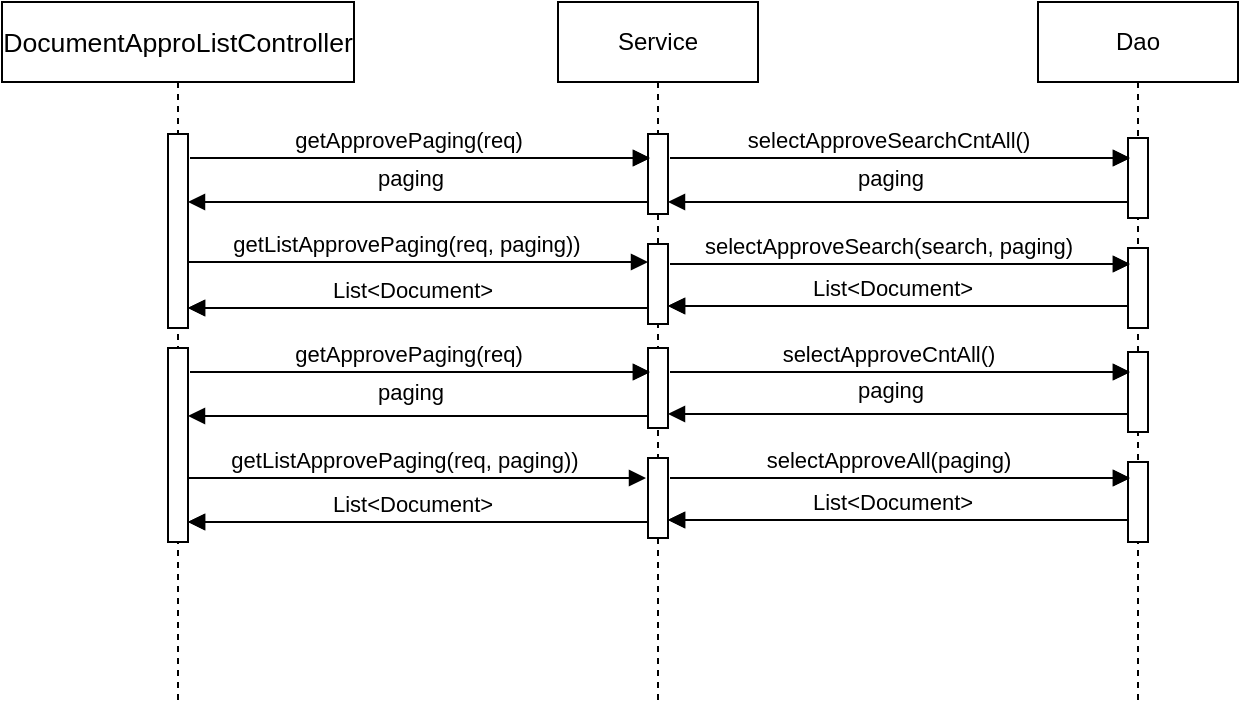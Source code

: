 <mxfile version="13.2.6" type="github">
  <diagram id="GmI4eg5Vj9IhphaG-CfB" name="Page-1">
    <mxGraphModel dx="1422" dy="762" grid="1" gridSize="10" guides="1" tooltips="1" connect="1" arrows="1" fold="1" page="1" pageScale="1" pageWidth="827" pageHeight="1169" math="0" shadow="0">
      <root>
        <mxCell id="0" />
        <mxCell id="1" parent="0" />
        <mxCell id="q2YPIV2rqgiJtNDVI2gY-1" value="" style="html=1;points=[];perimeter=orthogonalPerimeter;" vertex="1" parent="1">
          <mxGeometry x="409" y="146" width="10" height="40" as="geometry" />
        </mxCell>
        <mxCell id="q2YPIV2rqgiJtNDVI2gY-2" value="" style="html=1;points=[];perimeter=orthogonalPerimeter;" vertex="1" parent="1">
          <mxGeometry x="409" y="201" width="10" height="40" as="geometry" />
        </mxCell>
        <mxCell id="q2YPIV2rqgiJtNDVI2gY-3" value="" style="html=1;points=[];perimeter=orthogonalPerimeter;" vertex="1" parent="1">
          <mxGeometry x="409" y="253" width="10" height="40" as="geometry" />
        </mxCell>
        <mxCell id="q2YPIV2rqgiJtNDVI2gY-4" value="" style="html=1;points=[];perimeter=orthogonalPerimeter;" vertex="1" parent="1">
          <mxGeometry x="409" y="308" width="10" height="40" as="geometry" />
        </mxCell>
        <mxCell id="q2YPIV2rqgiJtNDVI2gY-5" value="" style="html=1;points=[];perimeter=orthogonalPerimeter;" vertex="1" parent="1">
          <mxGeometry x="169" y="146" width="10" height="97" as="geometry" />
        </mxCell>
        <mxCell id="q2YPIV2rqgiJtNDVI2gY-6" value="" style="html=1;points=[];perimeter=orthogonalPerimeter;" vertex="1" parent="1">
          <mxGeometry x="649" y="148" width="10" height="40" as="geometry" />
        </mxCell>
        <mxCell id="q2YPIV2rqgiJtNDVI2gY-7" value="getApprovePaging(req)" style="html=1;verticalAlign=bottom;endArrow=block;" edge="1" parent="1">
          <mxGeometry x="-0.058" width="80" relative="1" as="geometry">
            <mxPoint x="180" y="158" as="sourcePoint" />
            <mxPoint x="410" y="158" as="targetPoint" />
            <mxPoint as="offset" />
          </mxGeometry>
        </mxCell>
        <mxCell id="q2YPIV2rqgiJtNDVI2gY-8" value="selectApproveSearchCntAll()" style="html=1;verticalAlign=bottom;endArrow=block;" edge="1" parent="1">
          <mxGeometry x="-0.058" width="80" relative="1" as="geometry">
            <mxPoint x="420" y="158" as="sourcePoint" />
            <mxPoint x="650" y="158" as="targetPoint" />
            <mxPoint as="offset" />
          </mxGeometry>
        </mxCell>
        <mxCell id="q2YPIV2rqgiJtNDVI2gY-9" value="" style="html=1;points=[];perimeter=orthogonalPerimeter;" vertex="1" parent="1">
          <mxGeometry x="649" y="203" width="10" height="40" as="geometry" />
        </mxCell>
        <mxCell id="q2YPIV2rqgiJtNDVI2gY-10" value="selectApproveSearch(search, paging)" style="html=1;verticalAlign=bottom;endArrow=block;" edge="1" parent="1">
          <mxGeometry x="-0.058" width="80" relative="1" as="geometry">
            <mxPoint x="420" y="211" as="sourcePoint" />
            <mxPoint x="650" y="211" as="targetPoint" />
            <mxPoint as="offset" />
          </mxGeometry>
        </mxCell>
        <mxCell id="q2YPIV2rqgiJtNDVI2gY-11" value="List&amp;lt;Document&amp;gt;" style="html=1;verticalAlign=bottom;endArrow=block;" edge="1" parent="1">
          <mxGeometry x="0.026" width="80" relative="1" as="geometry">
            <mxPoint x="649" y="232" as="sourcePoint" />
            <mxPoint x="419" y="232" as="targetPoint" />
            <mxPoint as="offset" />
          </mxGeometry>
        </mxCell>
        <mxCell id="q2YPIV2rqgiJtNDVI2gY-12" value="List&amp;lt;Document&amp;gt;" style="html=1;verticalAlign=bottom;endArrow=block;" edge="1" parent="1">
          <mxGeometry x="0.026" width="80" relative="1" as="geometry">
            <mxPoint x="409" y="233" as="sourcePoint" />
            <mxPoint x="179" y="233" as="targetPoint" />
            <mxPoint as="offset" />
          </mxGeometry>
        </mxCell>
        <mxCell id="q2YPIV2rqgiJtNDVI2gY-13" value="" style="html=1;points=[];perimeter=orthogonalPerimeter;" vertex="1" parent="1">
          <mxGeometry x="169" y="253" width="10" height="97" as="geometry" />
        </mxCell>
        <mxCell id="q2YPIV2rqgiJtNDVI2gY-14" value="" style="html=1;points=[];perimeter=orthogonalPerimeter;" vertex="1" parent="1">
          <mxGeometry x="649" y="255" width="10" height="40" as="geometry" />
        </mxCell>
        <mxCell id="q2YPIV2rqgiJtNDVI2gY-15" value="getApprovePaging(req)" style="html=1;verticalAlign=bottom;endArrow=block;" edge="1" parent="1">
          <mxGeometry x="-0.058" width="80" relative="1" as="geometry">
            <mxPoint x="180" y="265" as="sourcePoint" />
            <mxPoint x="410" y="265" as="targetPoint" />
            <mxPoint as="offset" />
          </mxGeometry>
        </mxCell>
        <mxCell id="q2YPIV2rqgiJtNDVI2gY-16" value="selectApproveCntAll()" style="html=1;verticalAlign=bottom;endArrow=block;" edge="1" parent="1">
          <mxGeometry x="-0.058" width="80" relative="1" as="geometry">
            <mxPoint x="420" y="265" as="sourcePoint" />
            <mxPoint x="650" y="265" as="targetPoint" />
            <mxPoint as="offset" />
          </mxGeometry>
        </mxCell>
        <mxCell id="q2YPIV2rqgiJtNDVI2gY-17" value="" style="html=1;points=[];perimeter=orthogonalPerimeter;" vertex="1" parent="1">
          <mxGeometry x="649" y="310" width="10" height="40" as="geometry" />
        </mxCell>
        <mxCell id="q2YPIV2rqgiJtNDVI2gY-18" value="selectApproveAll(paging)" style="html=1;verticalAlign=bottom;endArrow=block;" edge="1" parent="1">
          <mxGeometry x="-0.058" width="80" relative="1" as="geometry">
            <mxPoint x="420" y="318.0" as="sourcePoint" />
            <mxPoint x="650" y="318.0" as="targetPoint" />
            <mxPoint as="offset" />
          </mxGeometry>
        </mxCell>
        <mxCell id="q2YPIV2rqgiJtNDVI2gY-19" value="List&amp;lt;Document&amp;gt;" style="html=1;verticalAlign=bottom;endArrow=block;" edge="1" parent="1">
          <mxGeometry x="0.026" width="80" relative="1" as="geometry">
            <mxPoint x="649" y="339" as="sourcePoint" />
            <mxPoint x="419" y="339" as="targetPoint" />
            <mxPoint as="offset" />
          </mxGeometry>
        </mxCell>
        <mxCell id="q2YPIV2rqgiJtNDVI2gY-20" value="List&amp;lt;Document&amp;gt;" style="html=1;verticalAlign=bottom;endArrow=block;" edge="1" parent="1">
          <mxGeometry x="0.026" width="80" relative="1" as="geometry">
            <mxPoint x="409" y="340" as="sourcePoint" />
            <mxPoint x="179" y="340" as="targetPoint" />
            <mxPoint as="offset" />
          </mxGeometry>
        </mxCell>
        <mxCell id="q2YPIV2rqgiJtNDVI2gY-21" value="getListApprovePaging(req, paging))" style="html=1;verticalAlign=bottom;endArrow=block;" edge="1" parent="1">
          <mxGeometry x="-0.058" width="80" relative="1" as="geometry">
            <mxPoint x="179" y="210" as="sourcePoint" />
            <mxPoint x="409" y="210" as="targetPoint" />
            <mxPoint as="offset" />
          </mxGeometry>
        </mxCell>
        <mxCell id="q2YPIV2rqgiJtNDVI2gY-22" value="getListApprovePaging(req, paging))" style="html=1;verticalAlign=bottom;endArrow=block;" edge="1" parent="1">
          <mxGeometry x="-0.058" width="80" relative="1" as="geometry">
            <mxPoint x="178" y="318.0" as="sourcePoint" />
            <mxPoint x="408" y="318.0" as="targetPoint" />
            <mxPoint as="offset" />
          </mxGeometry>
        </mxCell>
        <mxCell id="q2YPIV2rqgiJtNDVI2gY-23" value="paging" style="html=1;verticalAlign=bottom;endArrow=block;" edge="1" parent="1">
          <mxGeometry x="0.035" y="-3" width="80" relative="1" as="geometry">
            <mxPoint x="649" y="180" as="sourcePoint" />
            <mxPoint x="419" y="180" as="targetPoint" />
            <mxPoint as="offset" />
          </mxGeometry>
        </mxCell>
        <mxCell id="q2YPIV2rqgiJtNDVI2gY-24" value="paging" style="html=1;verticalAlign=bottom;endArrow=block;" edge="1" parent="1">
          <mxGeometry x="0.035" y="-3" width="80" relative="1" as="geometry">
            <mxPoint x="409" y="180" as="sourcePoint" />
            <mxPoint x="179" y="180" as="targetPoint" />
            <mxPoint as="offset" />
          </mxGeometry>
        </mxCell>
        <mxCell id="q2YPIV2rqgiJtNDVI2gY-25" value="paging" style="html=1;verticalAlign=bottom;endArrow=block;" edge="1" parent="1">
          <mxGeometry x="0.035" y="-3" width="80" relative="1" as="geometry">
            <mxPoint x="649" y="286" as="sourcePoint" />
            <mxPoint x="419" y="286" as="targetPoint" />
            <mxPoint as="offset" />
          </mxGeometry>
        </mxCell>
        <mxCell id="q2YPIV2rqgiJtNDVI2gY-26" value="paging" style="html=1;verticalAlign=bottom;endArrow=block;" edge="1" parent="1">
          <mxGeometry x="0.035" y="-3" width="80" relative="1" as="geometry">
            <mxPoint x="409" y="287" as="sourcePoint" />
            <mxPoint x="179" y="287" as="targetPoint" />
            <mxPoint as="offset" />
          </mxGeometry>
        </mxCell>
        <mxCell id="q2YPIV2rqgiJtNDVI2gY-27" value="&lt;span style=&quot;font-size: 10pt ; font-family: &amp;#34;arial&amp;#34;&quot;&gt;DocumentApproListController&lt;/span&gt;" style="shape=umlLifeline;perimeter=lifelinePerimeter;whiteSpace=wrap;html=1;container=1;collapsible=0;recursiveResize=0;outlineConnect=0;" vertex="1" parent="1">
          <mxGeometry x="86" y="80" width="176" height="350" as="geometry" />
        </mxCell>
        <mxCell id="q2YPIV2rqgiJtNDVI2gY-28" value="Service" style="shape=umlLifeline;perimeter=lifelinePerimeter;whiteSpace=wrap;html=1;container=1;collapsible=0;recursiveResize=0;outlineConnect=0;" vertex="1" parent="1">
          <mxGeometry x="364" y="80" width="100" height="350" as="geometry" />
        </mxCell>
        <mxCell id="q2YPIV2rqgiJtNDVI2gY-29" value="" style="html=1;points=[];perimeter=orthogonalPerimeter;" vertex="1" parent="q2YPIV2rqgiJtNDVI2gY-28">
          <mxGeometry x="45" y="66" width="10" height="40" as="geometry" />
        </mxCell>
        <mxCell id="q2YPIV2rqgiJtNDVI2gY-30" value="" style="html=1;points=[];perimeter=orthogonalPerimeter;" vertex="1" parent="q2YPIV2rqgiJtNDVI2gY-28">
          <mxGeometry x="45" y="121" width="10" height="40" as="geometry" />
        </mxCell>
        <mxCell id="q2YPIV2rqgiJtNDVI2gY-31" value="" style="html=1;points=[];perimeter=orthogonalPerimeter;" vertex="1" parent="q2YPIV2rqgiJtNDVI2gY-28">
          <mxGeometry x="45" y="173" width="10" height="40" as="geometry" />
        </mxCell>
        <mxCell id="q2YPIV2rqgiJtNDVI2gY-32" value="" style="html=1;points=[];perimeter=orthogonalPerimeter;" vertex="1" parent="q2YPIV2rqgiJtNDVI2gY-28">
          <mxGeometry x="45" y="228" width="10" height="40" as="geometry" />
        </mxCell>
        <mxCell id="q2YPIV2rqgiJtNDVI2gY-37" value="Dao" style="shape=umlLifeline;perimeter=lifelinePerimeter;whiteSpace=wrap;html=1;container=1;collapsible=0;recursiveResize=0;outlineConnect=0;" vertex="1" parent="1">
          <mxGeometry x="604" y="80" width="100" height="350" as="geometry" />
        </mxCell>
        <mxCell id="q2YPIV2rqgiJtNDVI2gY-38" value="" style="html=1;points=[];perimeter=orthogonalPerimeter;" vertex="1" parent="q2YPIV2rqgiJtNDVI2gY-37">
          <mxGeometry x="-435" y="66" width="10" height="97" as="geometry" />
        </mxCell>
        <mxCell id="q2YPIV2rqgiJtNDVI2gY-39" value="" style="html=1;points=[];perimeter=orthogonalPerimeter;" vertex="1" parent="q2YPIV2rqgiJtNDVI2gY-37">
          <mxGeometry x="45" y="68" width="10" height="40" as="geometry" />
        </mxCell>
        <mxCell id="q2YPIV2rqgiJtNDVI2gY-40" value="getApprovePaging(req)" style="html=1;verticalAlign=bottom;endArrow=block;" edge="1" parent="q2YPIV2rqgiJtNDVI2gY-37">
          <mxGeometry x="-0.058" width="80" relative="1" as="geometry">
            <mxPoint x="-424" y="78" as="sourcePoint" />
            <mxPoint x="-194" y="78" as="targetPoint" />
            <mxPoint as="offset" />
          </mxGeometry>
        </mxCell>
        <mxCell id="q2YPIV2rqgiJtNDVI2gY-41" value="selectApproveSearchCntAll()" style="html=1;verticalAlign=bottom;endArrow=block;" edge="1" parent="q2YPIV2rqgiJtNDVI2gY-37">
          <mxGeometry x="-0.058" width="80" relative="1" as="geometry">
            <mxPoint x="-184" y="78" as="sourcePoint" />
            <mxPoint x="46" y="78" as="targetPoint" />
            <mxPoint as="offset" />
          </mxGeometry>
        </mxCell>
        <mxCell id="q2YPIV2rqgiJtNDVI2gY-42" value="" style="html=1;points=[];perimeter=orthogonalPerimeter;" vertex="1" parent="q2YPIV2rqgiJtNDVI2gY-37">
          <mxGeometry x="45" y="123" width="10" height="40" as="geometry" />
        </mxCell>
        <mxCell id="q2YPIV2rqgiJtNDVI2gY-43" value="selectApproveSearch(search, paging)" style="html=1;verticalAlign=bottom;endArrow=block;" edge="1" parent="q2YPIV2rqgiJtNDVI2gY-37">
          <mxGeometry x="-0.058" width="80" relative="1" as="geometry">
            <mxPoint x="-184" y="131" as="sourcePoint" />
            <mxPoint x="46" y="131" as="targetPoint" />
            <mxPoint as="offset" />
          </mxGeometry>
        </mxCell>
        <mxCell id="q2YPIV2rqgiJtNDVI2gY-44" value="List&amp;lt;Document&amp;gt;" style="html=1;verticalAlign=bottom;endArrow=block;" edge="1" parent="q2YPIV2rqgiJtNDVI2gY-37">
          <mxGeometry x="0.026" width="80" relative="1" as="geometry">
            <mxPoint x="45" y="152" as="sourcePoint" />
            <mxPoint x="-185" y="152" as="targetPoint" />
            <mxPoint as="offset" />
          </mxGeometry>
        </mxCell>
        <mxCell id="q2YPIV2rqgiJtNDVI2gY-45" value="List&amp;lt;Document&amp;gt;" style="html=1;verticalAlign=bottom;endArrow=block;" edge="1" parent="q2YPIV2rqgiJtNDVI2gY-37">
          <mxGeometry x="0.026" width="80" relative="1" as="geometry">
            <mxPoint x="-195" y="153" as="sourcePoint" />
            <mxPoint x="-425" y="153" as="targetPoint" />
            <mxPoint as="offset" />
          </mxGeometry>
        </mxCell>
        <mxCell id="q2YPIV2rqgiJtNDVI2gY-46" value="" style="html=1;points=[];perimeter=orthogonalPerimeter;" vertex="1" parent="q2YPIV2rqgiJtNDVI2gY-37">
          <mxGeometry x="-435" y="173" width="10" height="97" as="geometry" />
        </mxCell>
        <mxCell id="q2YPIV2rqgiJtNDVI2gY-47" value="" style="html=1;points=[];perimeter=orthogonalPerimeter;" vertex="1" parent="q2YPIV2rqgiJtNDVI2gY-37">
          <mxGeometry x="45" y="175" width="10" height="40" as="geometry" />
        </mxCell>
        <mxCell id="q2YPIV2rqgiJtNDVI2gY-48" value="getApprovePaging(req)" style="html=1;verticalAlign=bottom;endArrow=block;" edge="1" parent="q2YPIV2rqgiJtNDVI2gY-37">
          <mxGeometry x="-0.058" width="80" relative="1" as="geometry">
            <mxPoint x="-424" y="185" as="sourcePoint" />
            <mxPoint x="-194" y="185" as="targetPoint" />
            <mxPoint as="offset" />
          </mxGeometry>
        </mxCell>
        <mxCell id="q2YPIV2rqgiJtNDVI2gY-49" value="selectApproveCntAll()" style="html=1;verticalAlign=bottom;endArrow=block;" edge="1" parent="q2YPIV2rqgiJtNDVI2gY-37">
          <mxGeometry x="-0.058" width="80" relative="1" as="geometry">
            <mxPoint x="-184" y="185" as="sourcePoint" />
            <mxPoint x="46" y="185" as="targetPoint" />
            <mxPoint as="offset" />
          </mxGeometry>
        </mxCell>
        <mxCell id="q2YPIV2rqgiJtNDVI2gY-50" value="" style="html=1;points=[];perimeter=orthogonalPerimeter;" vertex="1" parent="q2YPIV2rqgiJtNDVI2gY-37">
          <mxGeometry x="45" y="230" width="10" height="40" as="geometry" />
        </mxCell>
        <mxCell id="q2YPIV2rqgiJtNDVI2gY-51" value="selectApproveAll(paging)" style="html=1;verticalAlign=bottom;endArrow=block;" edge="1" parent="q2YPIV2rqgiJtNDVI2gY-37">
          <mxGeometry x="-0.058" width="80" relative="1" as="geometry">
            <mxPoint x="-184" y="238" as="sourcePoint" />
            <mxPoint x="46" y="238" as="targetPoint" />
            <mxPoint as="offset" />
          </mxGeometry>
        </mxCell>
        <mxCell id="q2YPIV2rqgiJtNDVI2gY-52" value="List&amp;lt;Document&amp;gt;" style="html=1;verticalAlign=bottom;endArrow=block;" edge="1" parent="q2YPIV2rqgiJtNDVI2gY-37">
          <mxGeometry x="0.026" width="80" relative="1" as="geometry">
            <mxPoint x="45" y="259" as="sourcePoint" />
            <mxPoint x="-185" y="259" as="targetPoint" />
            <mxPoint as="offset" />
          </mxGeometry>
        </mxCell>
        <mxCell id="q2YPIV2rqgiJtNDVI2gY-53" value="List&amp;lt;Document&amp;gt;" style="html=1;verticalAlign=bottom;endArrow=block;" edge="1" parent="q2YPIV2rqgiJtNDVI2gY-37">
          <mxGeometry x="0.026" width="80" relative="1" as="geometry">
            <mxPoint x="-195" y="260" as="sourcePoint" />
            <mxPoint x="-425" y="260" as="targetPoint" />
            <mxPoint as="offset" />
          </mxGeometry>
        </mxCell>
      </root>
    </mxGraphModel>
  </diagram>
</mxfile>
